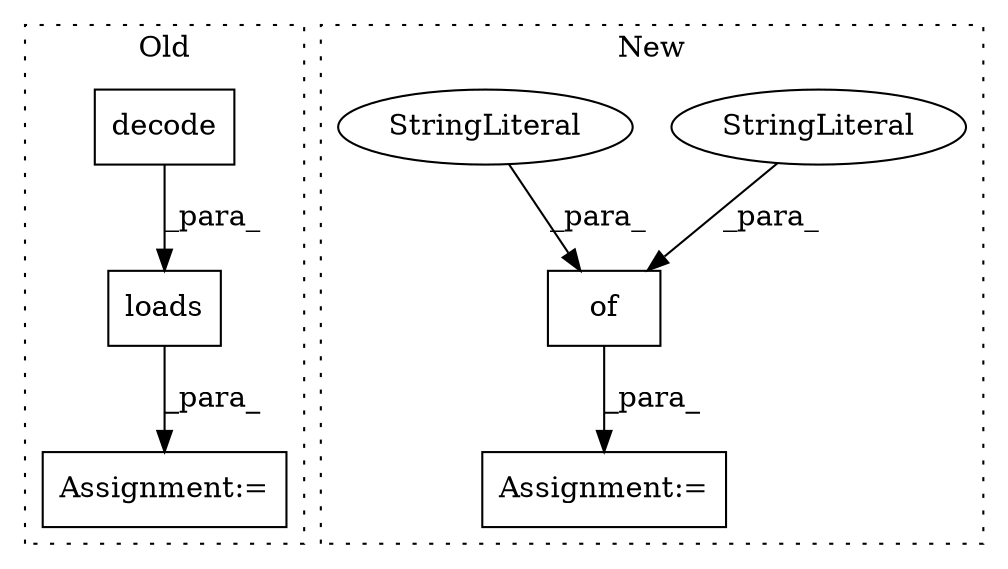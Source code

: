 digraph G {
subgraph cluster0 {
1 [label="loads" a="32" s="95473,95495" l="6,1" shape="box"];
3 [label="Assignment:=" a="7" s="95467" l="1" shape="box"];
7 [label="decode" a="32" s="95487" l="8" shape="box"];
label = "Old";
style="dotted";
}
subgraph cluster1 {
2 [label="of" a="32" s="92998,93016" l="3,1" shape="box"];
4 [label="StringLiteral" a="45" s="93001" l="6" shape="ellipse"];
5 [label="StringLiteral" a="45" s="93008" l="8" shape="ellipse"];
6 [label="Assignment:=" a="7" s="92953" l="1" shape="box"];
label = "New";
style="dotted";
}
1 -> 3 [label="_para_"];
2 -> 6 [label="_para_"];
4 -> 2 [label="_para_"];
5 -> 2 [label="_para_"];
7 -> 1 [label="_para_"];
}